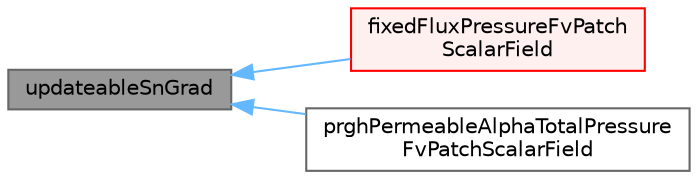 digraph "updateableSnGrad"
{
 // LATEX_PDF_SIZE
  bgcolor="transparent";
  edge [fontname=Helvetica,fontsize=10,labelfontname=Helvetica,labelfontsize=10];
  node [fontname=Helvetica,fontsize=10,shape=box,height=0.2,width=0.4];
  rankdir="LR";
  Node1 [id="Node000001",label="updateableSnGrad",height=0.2,width=0.4,color="gray40", fillcolor="grey60", style="filled", fontcolor="black",tooltip=" "];
  Node1 -> Node2 [id="edge1_Node000001_Node000002",dir="back",color="steelblue1",style="solid",tooltip=" "];
  Node2 [id="Node000002",label="fixedFluxPressureFvPatch\lScalarField",height=0.2,width=0.4,color="red", fillcolor="#FFF0F0", style="filled",URL="$classFoam_1_1fixedFluxPressureFvPatchScalarField.html",tooltip="This boundary condition sets the pressure gradient to the provided value such that the flux on the bo..."];
  Node1 -> Node4 [id="edge2_Node000001_Node000004",dir="back",color="steelblue1",style="solid",tooltip=" "];
  Node4 [id="Node000004",label="prghPermeableAlphaTotalPressure\lFvPatchScalarField",height=0.2,width=0.4,color="gray40", fillcolor="white", style="filled",URL="$classFoam_1_1prghPermeableAlphaTotalPressureFvPatchScalarField.html",tooltip="The prghPermeableAlphaTotalPressure is a mixed boundary condition for the p_rgh variable in multiphas..."];
}
